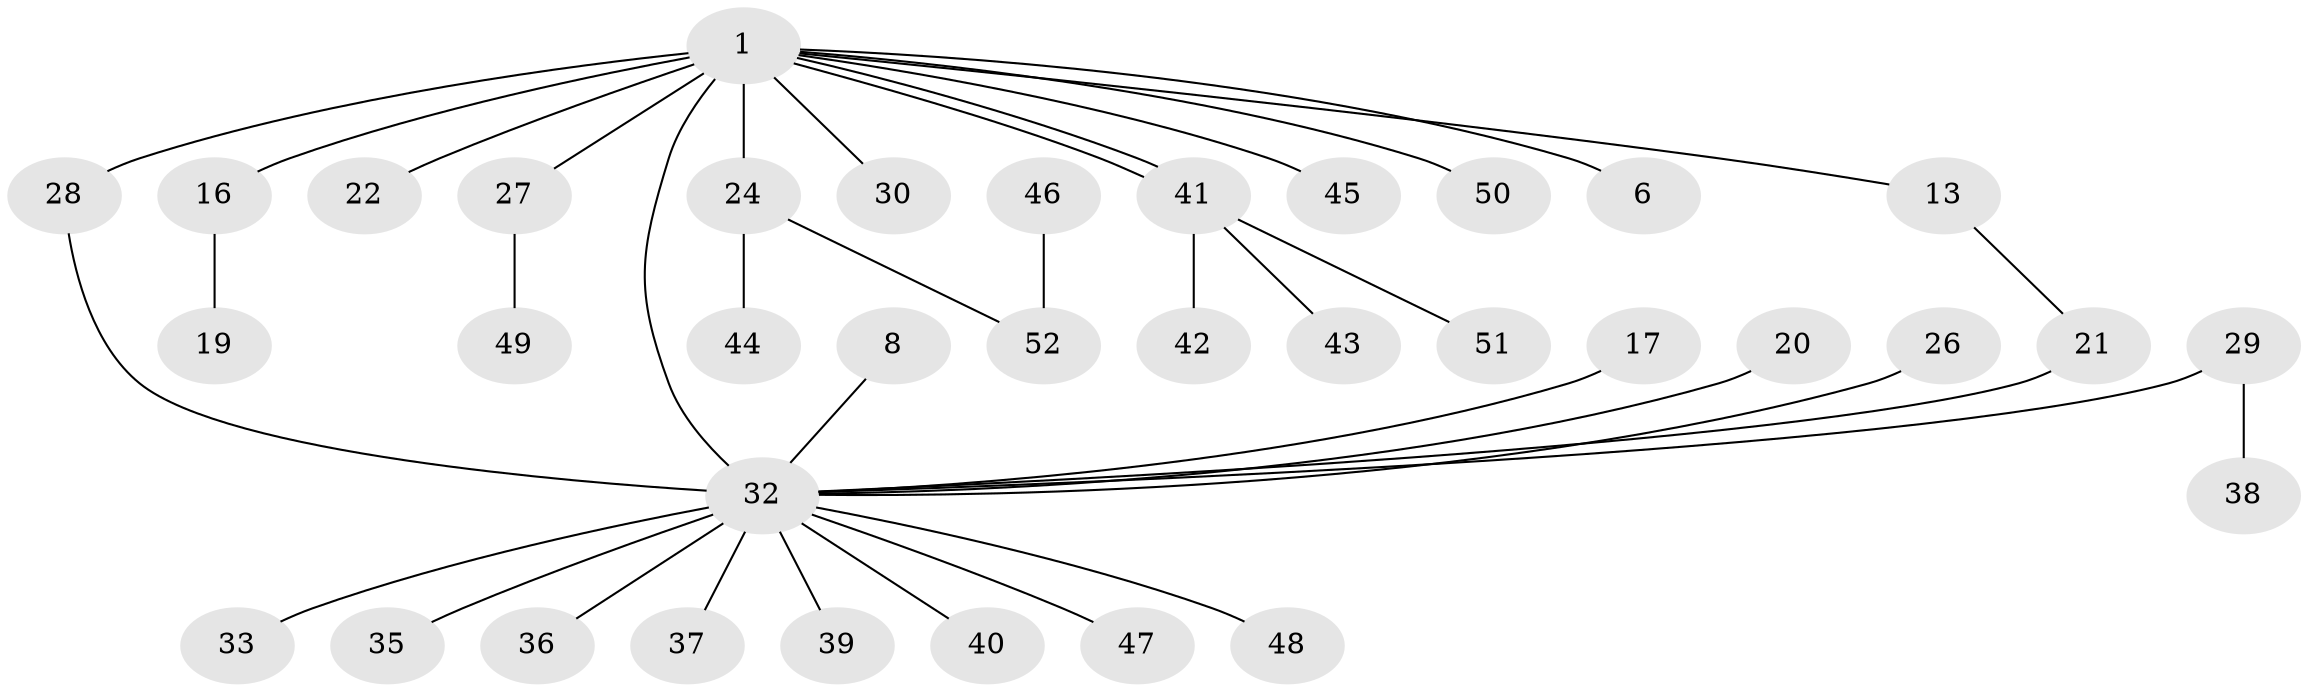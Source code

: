 // original degree distribution, {20: 0.019230769230769232, 12: 0.019230769230769232, 2: 0.2692307692307692, 3: 0.11538461538461539, 1: 0.5, 4: 0.038461538461538464, 5: 0.038461538461538464}
// Generated by graph-tools (version 1.1) at 2025/51/03/04/25 21:51:50]
// undirected, 36 vertices, 38 edges
graph export_dot {
graph [start="1"]
  node [color=gray90,style=filled];
  1;
  6;
  8;
  13;
  16 [super="+3"];
  17 [super="+9"];
  19;
  20;
  21;
  22 [super="+5"];
  24 [super="+18"];
  26;
  27;
  28 [super="+12"];
  29;
  30;
  32 [super="+4+14+31"];
  33;
  35;
  36;
  37;
  38;
  39;
  40;
  41 [super="+15"];
  42;
  43;
  44;
  45;
  46;
  47;
  48;
  49;
  50;
  51;
  52 [super="+34"];
  1 -- 6;
  1 -- 13;
  1 -- 24 [weight=2];
  1 -- 27;
  1 -- 30;
  1 -- 41 [weight=2];
  1 -- 41;
  1 -- 45;
  1 -- 50;
  1 -- 32 [weight=5];
  1 -- 16;
  1 -- 22;
  1 -- 28;
  8 -- 32;
  13 -- 21;
  16 -- 19;
  17 -- 32;
  20 -- 32;
  21 -- 32;
  24 -- 44;
  24 -- 52;
  26 -- 32;
  27 -- 49;
  28 -- 32;
  29 -- 38;
  29 -- 32;
  32 -- 35;
  32 -- 39;
  32 -- 33;
  32 -- 36;
  32 -- 37;
  32 -- 40;
  32 -- 47;
  32 -- 48;
  41 -- 42;
  41 -- 51;
  41 -- 43;
  46 -- 52;
}
